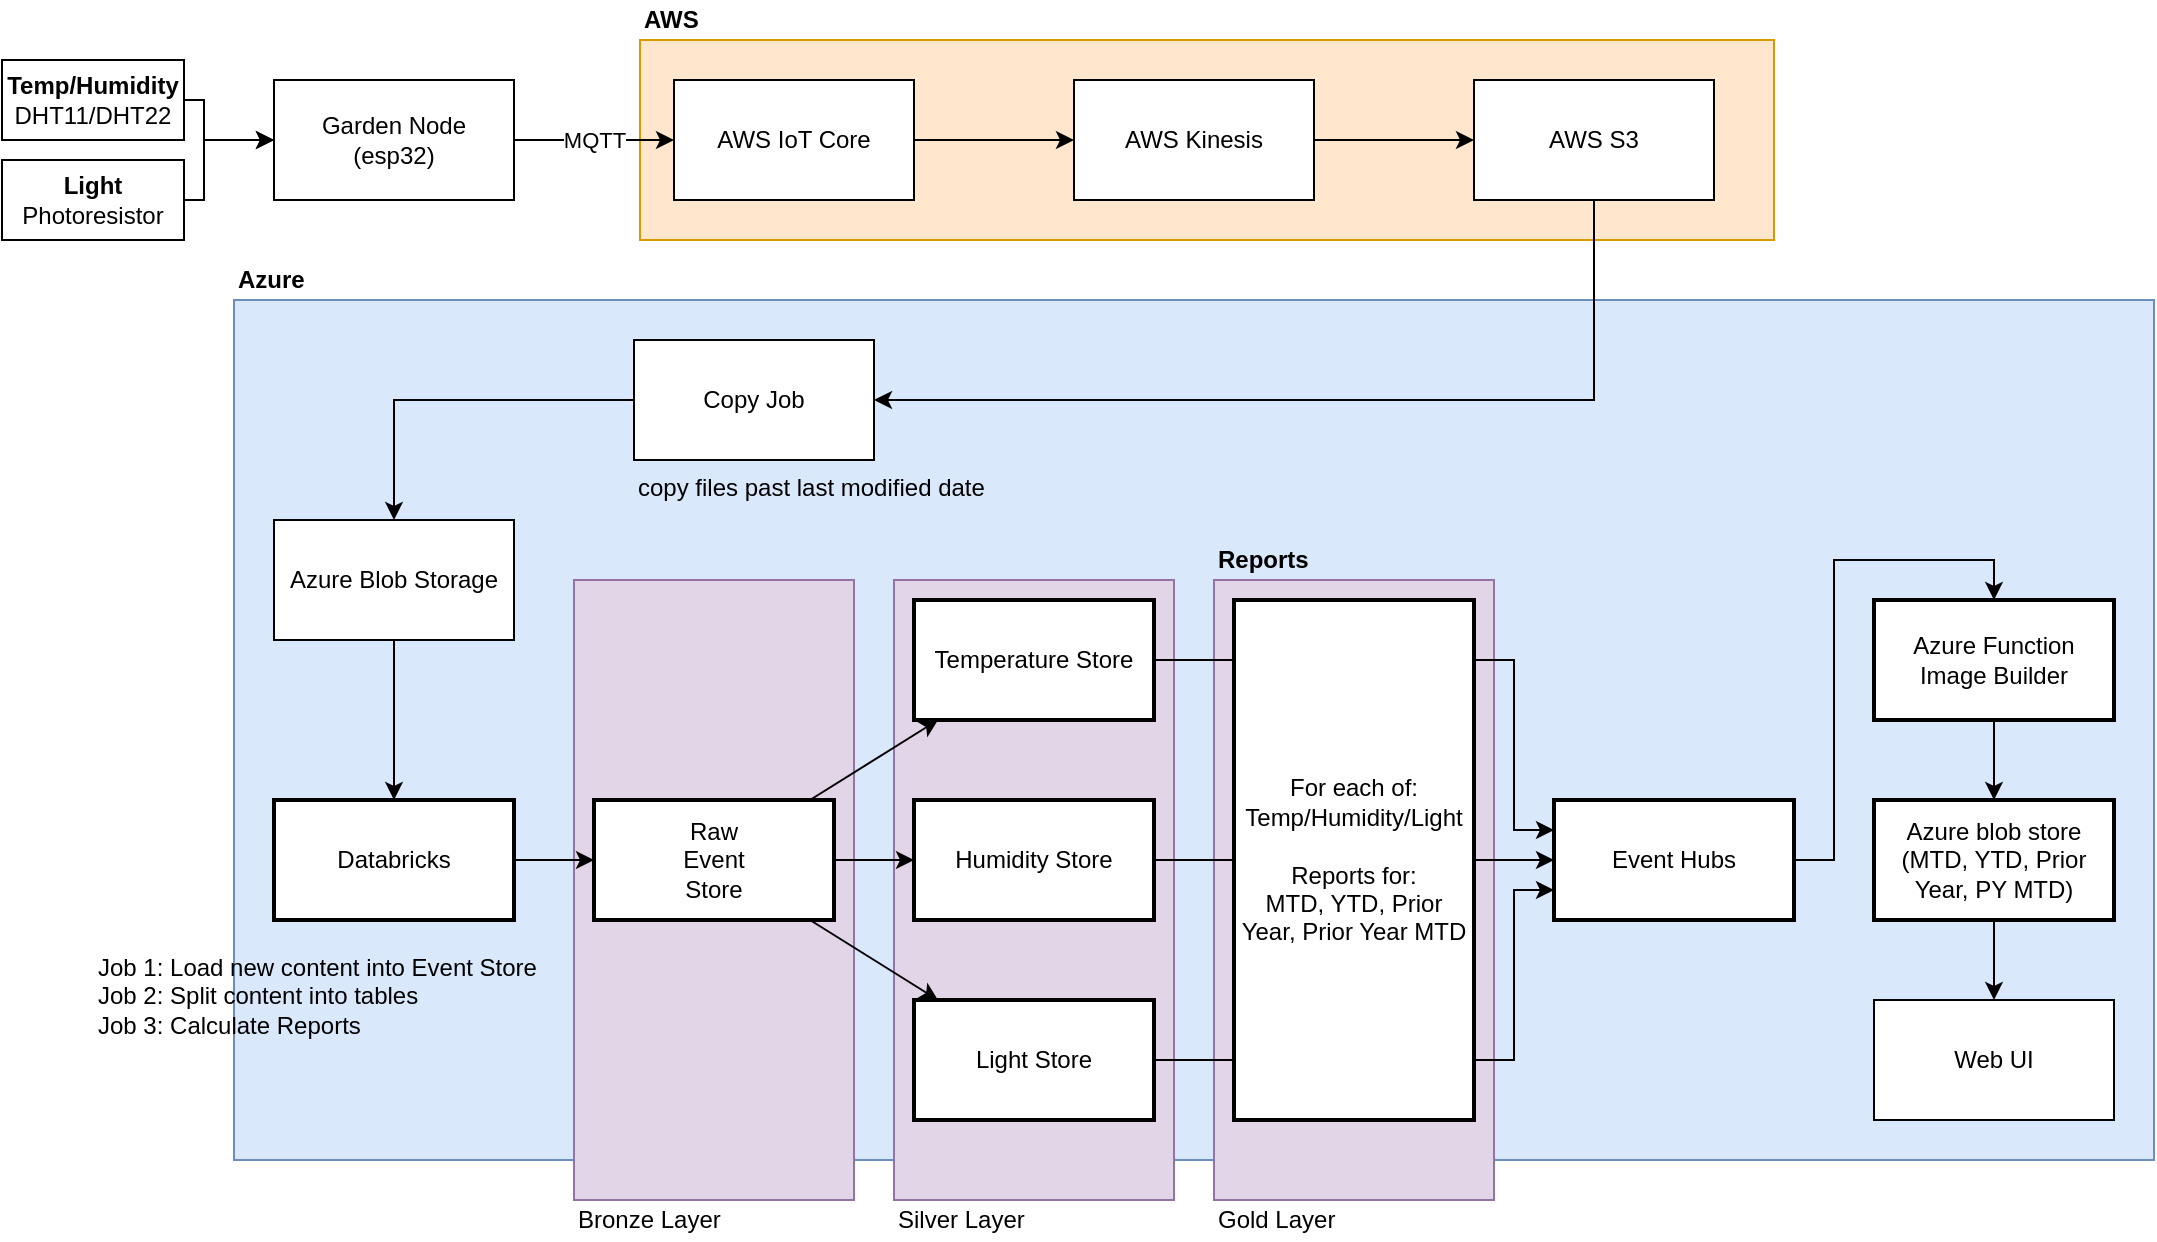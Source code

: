<mxfile version="11.2.5" type="device" pages="1"><diagram id="u3TpQkbD0kj4aqIDNSaJ" name="Page-1"><mxGraphModel dx="1955" dy="1111" grid="1" gridSize="10" guides="1" tooltips="1" connect="1" arrows="1" fold="1" page="1" pageScale="1" pageWidth="1100" pageHeight="850" math="0" shadow="0"><root><mxCell id="0"/><mxCell id="1" parent="0"/><mxCell id="PS31EWzH_UW3wzFD7M-0-46" value="" style="rounded=0;whiteSpace=wrap;html=1;fillColor=#dae8fc;strokeColor=#6c8ebf;" vertex="1" parent="1"><mxGeometry x="127" y="220" width="960" height="430" as="geometry"/></mxCell><mxCell id="PS31EWzH_UW3wzFD7M-0-66" value="" style="rounded=0;whiteSpace=wrap;html=1;fillColor=#e1d5e7;strokeColor=#9673a6;" vertex="1" parent="1"><mxGeometry x="617" y="360" width="140" height="310" as="geometry"/></mxCell><mxCell id="PS31EWzH_UW3wzFD7M-0-48" value="" style="rounded=0;whiteSpace=wrap;html=1;fillColor=#e1d5e7;strokeColor=#9673a6;" vertex="1" parent="1"><mxGeometry x="457" y="360" width="140" height="310" as="geometry"/></mxCell><mxCell id="PS31EWzH_UW3wzFD7M-0-47" value="" style="rounded=0;whiteSpace=wrap;html=1;fillColor=#e1d5e7;strokeColor=#9673a6;" vertex="1" parent="1"><mxGeometry x="297" y="360" width="140" height="310" as="geometry"/></mxCell><mxCell id="PS31EWzH_UW3wzFD7M-0-24" value="" style="rounded=0;whiteSpace=wrap;html=1;fillColor=#ffe6cc;strokeColor=#d79b00;" vertex="1" parent="1"><mxGeometry x="330" y="90" width="567" height="100" as="geometry"/></mxCell><mxCell id="PS31EWzH_UW3wzFD7M-0-3" value="" style="edgeStyle=orthogonalEdgeStyle;rounded=0;orthogonalLoop=1;jettySize=auto;html=1;" edge="1" parent="1" source="PS31EWzH_UW3wzFD7M-0-1" target="PS31EWzH_UW3wzFD7M-0-2"><mxGeometry relative="1" as="geometry"/></mxCell><mxCell id="PS31EWzH_UW3wzFD7M-0-1" value="AWS IoT Core" style="rounded=0;whiteSpace=wrap;html=1;" vertex="1" parent="1"><mxGeometry x="347" y="110" width="120" height="60" as="geometry"/></mxCell><mxCell id="PS31EWzH_UW3wzFD7M-0-8" value="MQTT" style="edgeStyle=orthogonalEdgeStyle;rounded=0;orthogonalLoop=1;jettySize=auto;html=1;" edge="1" parent="1" source="PS31EWzH_UW3wzFD7M-0-6" target="PS31EWzH_UW3wzFD7M-0-1"><mxGeometry relative="1" as="geometry"/></mxCell><mxCell id="PS31EWzH_UW3wzFD7M-0-6" value="Garden Node&lt;br&gt;(esp32)" style="rounded=0;whiteSpace=wrap;html=1;" vertex="1" parent="1"><mxGeometry x="147" y="110" width="120" height="60" as="geometry"/></mxCell><mxCell id="PS31EWzH_UW3wzFD7M-0-5" value="" style="edgeStyle=orthogonalEdgeStyle;rounded=0;orthogonalLoop=1;jettySize=auto;html=1;" edge="1" parent="1" source="PS31EWzH_UW3wzFD7M-0-2" target="PS31EWzH_UW3wzFD7M-0-4"><mxGeometry relative="1" as="geometry"/></mxCell><mxCell id="PS31EWzH_UW3wzFD7M-0-2" value="AWS Kinesis" style="rounded=0;whiteSpace=wrap;html=1;" vertex="1" parent="1"><mxGeometry x="547" y="110" width="120" height="60" as="geometry"/></mxCell><mxCell id="PS31EWzH_UW3wzFD7M-0-10" value="" style="edgeStyle=orthogonalEdgeStyle;rounded=0;orthogonalLoop=1;jettySize=auto;html=1;entryX=1;entryY=0.5;entryDx=0;entryDy=0;" edge="1" parent="1" source="PS31EWzH_UW3wzFD7M-0-4" target="PS31EWzH_UW3wzFD7M-0-9"><mxGeometry relative="1" as="geometry"><Array as="points"><mxPoint x="807" y="270"/></Array></mxGeometry></mxCell><mxCell id="PS31EWzH_UW3wzFD7M-0-4" value="AWS S3" style="rounded=0;whiteSpace=wrap;html=1;" vertex="1" parent="1"><mxGeometry x="747" y="110" width="120" height="60" as="geometry"/></mxCell><mxCell id="PS31EWzH_UW3wzFD7M-0-12" value="" style="edgeStyle=orthogonalEdgeStyle;rounded=0;orthogonalLoop=1;jettySize=auto;html=1;exitX=0;exitY=0.5;exitDx=0;exitDy=0;" edge="1" parent="1" source="PS31EWzH_UW3wzFD7M-0-9" target="PS31EWzH_UW3wzFD7M-0-11"><mxGeometry relative="1" as="geometry"><mxPoint x="207" y="250" as="sourcePoint"/></mxGeometry></mxCell><mxCell id="PS31EWzH_UW3wzFD7M-0-9" value="Copy Job" style="rounded=0;whiteSpace=wrap;html=1;" vertex="1" parent="1"><mxGeometry x="327" y="240" width="120" height="60" as="geometry"/></mxCell><mxCell id="PS31EWzH_UW3wzFD7M-0-14" value="" style="edgeStyle=orthogonalEdgeStyle;rounded=0;orthogonalLoop=1;jettySize=auto;html=1;" edge="1" parent="1" source="PS31EWzH_UW3wzFD7M-0-11" target="PS31EWzH_UW3wzFD7M-0-13"><mxGeometry relative="1" as="geometry"/></mxCell><mxCell id="PS31EWzH_UW3wzFD7M-0-11" value="Azure Blob Storage" style="rounded=0;whiteSpace=wrap;html=1;fontStyle=0" vertex="1" parent="1"><mxGeometry x="147" y="330" width="120" height="60" as="geometry"/></mxCell><mxCell id="PS31EWzH_UW3wzFD7M-0-16" value="" style="edgeStyle=orthogonalEdgeStyle;rounded=0;orthogonalLoop=1;jettySize=auto;html=1;" edge="1" parent="1" source="PS31EWzH_UW3wzFD7M-0-13" target="PS31EWzH_UW3wzFD7M-0-15"><mxGeometry relative="1" as="geometry"/></mxCell><mxCell id="PS31EWzH_UW3wzFD7M-0-13" value="Databricks" style="rounded=0;whiteSpace=wrap;html=1;strokeWidth=2;" vertex="1" parent="1"><mxGeometry x="147" y="470" width="120" height="60" as="geometry"/></mxCell><mxCell id="PS31EWzH_UW3wzFD7M-0-18" value="" style="rounded=0;orthogonalLoop=1;jettySize=auto;html=1;" edge="1" parent="1" source="PS31EWzH_UW3wzFD7M-0-15" target="PS31EWzH_UW3wzFD7M-0-17"><mxGeometry relative="1" as="geometry"/></mxCell><mxCell id="PS31EWzH_UW3wzFD7M-0-20" value="" style="edgeStyle=none;rounded=0;orthogonalLoop=1;jettySize=auto;html=1;" edge="1" parent="1" source="PS31EWzH_UW3wzFD7M-0-15" target="PS31EWzH_UW3wzFD7M-0-19"><mxGeometry relative="1" as="geometry"/></mxCell><mxCell id="PS31EWzH_UW3wzFD7M-0-22" value="" style="edgeStyle=none;rounded=0;orthogonalLoop=1;jettySize=auto;html=1;" edge="1" parent="1" source="PS31EWzH_UW3wzFD7M-0-15" target="PS31EWzH_UW3wzFD7M-0-21"><mxGeometry relative="1" as="geometry"/></mxCell><mxCell id="PS31EWzH_UW3wzFD7M-0-15" value="Raw&lt;br&gt;Event&lt;br&gt;Store" style="rounded=0;whiteSpace=wrap;html=1;strokeWidth=2;" vertex="1" parent="1"><mxGeometry x="307" y="470" width="120" height="60" as="geometry"/></mxCell><mxCell id="PS31EWzH_UW3wzFD7M-0-21" value="Light Store" style="rounded=0;whiteSpace=wrap;html=1;strokeWidth=2;" vertex="1" parent="1"><mxGeometry x="467" y="570" width="120" height="60" as="geometry"/></mxCell><mxCell id="PS31EWzH_UW3wzFD7M-0-19" value="Humidity Store" style="rounded=0;whiteSpace=wrap;html=1;strokeWidth=2;" vertex="1" parent="1"><mxGeometry x="467" y="470" width="120" height="60" as="geometry"/></mxCell><mxCell id="PS31EWzH_UW3wzFD7M-0-17" value="Temperature Store" style="rounded=0;whiteSpace=wrap;html=1;strokeWidth=2;" vertex="1" parent="1"><mxGeometry x="467" y="370" width="120" height="60" as="geometry"/></mxCell><mxCell id="PS31EWzH_UW3wzFD7M-0-44" value="" style="edgeStyle=orthogonalEdgeStyle;rounded=0;orthogonalLoop=1;jettySize=auto;html=1;" edge="1" parent="1" source="PS31EWzH_UW3wzFD7M-0-31" target="PS31EWzH_UW3wzFD7M-0-43"><mxGeometry relative="1" as="geometry"/></mxCell><mxCell id="PS31EWzH_UW3wzFD7M-0-31" value="Azure blob store&lt;br&gt;(MTD, YTD, Prior Year, PY MTD)" style="rounded=0;whiteSpace=wrap;html=1;strokeWidth=2;" vertex="1" parent="1"><mxGeometry x="947" y="470" width="120" height="60" as="geometry"/></mxCell><mxCell id="PS31EWzH_UW3wzFD7M-0-43" value="Web UI" style="rounded=0;whiteSpace=wrap;html=1;" vertex="1" parent="1"><mxGeometry x="947" y="570" width="120" height="60" as="geometry"/></mxCell><mxCell id="PS31EWzH_UW3wzFD7M-0-61" value="" style="edgeStyle=orthogonalEdgeStyle;rounded=0;jumpStyle=arc;orthogonalLoop=1;jettySize=auto;html=1;entryX=0.5;entryY=0;entryDx=0;entryDy=0;" edge="1" parent="1" source="PS31EWzH_UW3wzFD7M-0-27" target="PS31EWzH_UW3wzFD7M-0-60"><mxGeometry relative="1" as="geometry"/></mxCell><mxCell id="PS31EWzH_UW3wzFD7M-0-27" value="Event Hubs" style="rounded=0;whiteSpace=wrap;html=1;strokeWidth=2;" vertex="1" parent="1"><mxGeometry x="787" y="470" width="120" height="60" as="geometry"/></mxCell><mxCell id="PS31EWzH_UW3wzFD7M-0-62" value="" style="edgeStyle=orthogonalEdgeStyle;curved=1;rounded=0;jumpStyle=arc;orthogonalLoop=1;jettySize=auto;html=1;" edge="1" parent="1" source="PS31EWzH_UW3wzFD7M-0-60" target="PS31EWzH_UW3wzFD7M-0-31"><mxGeometry relative="1" as="geometry"/></mxCell><mxCell id="PS31EWzH_UW3wzFD7M-0-60" value="Azure Function&lt;br&gt;Image Builder" style="rounded=0;whiteSpace=wrap;html=1;strokeWidth=2;" vertex="1" parent="1"><mxGeometry x="947" y="370" width="120" height="60" as="geometry"/></mxCell><mxCell id="PS31EWzH_UW3wzFD7M-0-37" value="" style="edgeStyle=orthogonalEdgeStyle;rounded=0;orthogonalLoop=1;jettySize=auto;html=1;entryX=0;entryY=0.5;entryDx=0;entryDy=0;exitX=1;exitY=0.5;exitDx=0;exitDy=0;jumpStyle=arc;" edge="1" parent="1" source="PS31EWzH_UW3wzFD7M-0-19" target="PS31EWzH_UW3wzFD7M-0-27"><mxGeometry relative="1" as="geometry"><mxPoint x="597" y="410" as="sourcePoint"/><mxPoint x="787" y="425" as="targetPoint"/><Array as="points"><mxPoint x="647" y="500"/><mxPoint x="647" y="500"/></Array></mxGeometry></mxCell><mxCell id="PS31EWzH_UW3wzFD7M-0-38" value="" style="edgeStyle=orthogonalEdgeStyle;rounded=0;orthogonalLoop=1;jettySize=auto;html=1;exitX=1;exitY=0.5;exitDx=0;exitDy=0;entryX=0;entryY=0.75;entryDx=0;entryDy=0;" edge="1" parent="1" source="PS31EWzH_UW3wzFD7M-0-21" target="PS31EWzH_UW3wzFD7M-0-27"><mxGeometry relative="1" as="geometry"><mxPoint x="597" y="510" as="sourcePoint"/><mxPoint x="707" y="614.667" as="targetPoint"/><Array as="points"><mxPoint x="767" y="600"/><mxPoint x="767" y="515"/></Array></mxGeometry></mxCell><mxCell id="PS31EWzH_UW3wzFD7M-0-36" value="" style="edgeStyle=orthogonalEdgeStyle;rounded=0;orthogonalLoop=1;jettySize=auto;html=1;entryX=0;entryY=0.25;entryDx=0;entryDy=0;jumpStyle=arc;" edge="1" parent="1" source="PS31EWzH_UW3wzFD7M-0-17" target="PS31EWzH_UW3wzFD7M-0-27"><mxGeometry relative="1" as="geometry"><mxPoint x="707" y="414.667" as="targetPoint"/><Array as="points"><mxPoint x="767" y="400"/><mxPoint x="767" y="485"/></Array></mxGeometry></mxCell><mxCell id="PS31EWzH_UW3wzFD7M-0-49" value="Bronze Layer" style="text;html=1;strokeColor=none;fillColor=none;align=left;verticalAlign=middle;whiteSpace=wrap;rounded=0;" vertex="1" parent="1"><mxGeometry x="297" y="670" width="90" height="20" as="geometry"/></mxCell><mxCell id="PS31EWzH_UW3wzFD7M-0-50" value="Silver Layer" style="text;html=1;strokeColor=none;fillColor=none;align=left;verticalAlign=middle;whiteSpace=wrap;rounded=0;" vertex="1" parent="1"><mxGeometry x="457" y="670" width="90" height="20" as="geometry"/></mxCell><mxCell id="PS31EWzH_UW3wzFD7M-0-54" value="copy files past last modified date" style="text;html=1;" vertex="1" parent="1"><mxGeometry x="327" y="300" width="160" height="30" as="geometry"/></mxCell><mxCell id="PS31EWzH_UW3wzFD7M-0-55" value="Job 1: Load new content into Event Store&lt;br&gt;Job 2: Split content into tables&lt;br&gt;Job 3: Calculate Reports" style="text;html=1;" vertex="1" parent="1"><mxGeometry x="57" y="540" width="230" height="60" as="geometry"/></mxCell><mxCell id="PS31EWzH_UW3wzFD7M-0-65" value="For each of: Temp/Humidity/Light&lt;br&gt;&lt;br&gt;Reports for:&lt;br&gt;MTD, YTD, Prior Year, Prior Year MTD" style="rounded=0;whiteSpace=wrap;html=1;strokeWidth=2;" vertex="1" parent="1"><mxGeometry x="627" y="370" width="120" height="260" as="geometry"/></mxCell><mxCell id="PS31EWzH_UW3wzFD7M-0-67" value="Gold Layer" style="text;html=1;strokeColor=none;fillColor=none;align=left;verticalAlign=middle;whiteSpace=wrap;rounded=0;" vertex="1" parent="1"><mxGeometry x="617" y="670" width="90" height="20" as="geometry"/></mxCell><mxCell id="PS31EWzH_UW3wzFD7M-0-68" value="Reports" style="text;html=1;strokeColor=none;fillColor=none;align=left;verticalAlign=middle;whiteSpace=wrap;rounded=0;fontStyle=1" vertex="1" parent="1"><mxGeometry x="617" y="340" width="90" height="20" as="geometry"/></mxCell><mxCell id="PS31EWzH_UW3wzFD7M-0-69" value="Azure" style="text;html=1;strokeColor=none;fillColor=none;align=left;verticalAlign=middle;whiteSpace=wrap;rounded=0;fontStyle=1" vertex="1" parent="1"><mxGeometry x="127" y="200" width="90" height="20" as="geometry"/></mxCell><mxCell id="PS31EWzH_UW3wzFD7M-0-70" value="AWS" style="text;html=1;strokeColor=none;fillColor=none;align=left;verticalAlign=middle;whiteSpace=wrap;rounded=0;fontStyle=1" vertex="1" parent="1"><mxGeometry x="330" y="70" width="90" height="20" as="geometry"/></mxCell><mxCell id="PS31EWzH_UW3wzFD7M-0-76" value="" style="edgeStyle=orthogonalEdgeStyle;rounded=0;jumpStyle=arc;orthogonalLoop=1;jettySize=auto;html=1;" edge="1" parent="1" source="PS31EWzH_UW3wzFD7M-0-73" target="PS31EWzH_UW3wzFD7M-0-6"><mxGeometry relative="1" as="geometry"><Array as="points"><mxPoint x="112" y="120"/><mxPoint x="112" y="140"/></Array></mxGeometry></mxCell><mxCell id="PS31EWzH_UW3wzFD7M-0-73" value="&lt;b&gt;Temp/Humidity&lt;/b&gt;&lt;br&gt;DHT11/DHT22" style="rounded=0;whiteSpace=wrap;html=1;" vertex="1" parent="1"><mxGeometry x="11" y="100" width="91" height="40" as="geometry"/></mxCell><mxCell id="PS31EWzH_UW3wzFD7M-0-75" value="" style="edgeStyle=orthogonalEdgeStyle;rounded=0;jumpStyle=arc;orthogonalLoop=1;jettySize=auto;html=1;" edge="1" parent="1" source="PS31EWzH_UW3wzFD7M-0-74" target="PS31EWzH_UW3wzFD7M-0-6"><mxGeometry relative="1" as="geometry"><Array as="points"><mxPoint x="112" y="170"/><mxPoint x="112" y="140"/></Array></mxGeometry></mxCell><mxCell id="PS31EWzH_UW3wzFD7M-0-74" value="&lt;b&gt;Light&lt;/b&gt;&lt;br&gt;Photoresistor" style="rounded=0;whiteSpace=wrap;html=1;" vertex="1" parent="1"><mxGeometry x="11" y="150" width="91" height="40" as="geometry"/></mxCell></root></mxGraphModel></diagram></mxfile>